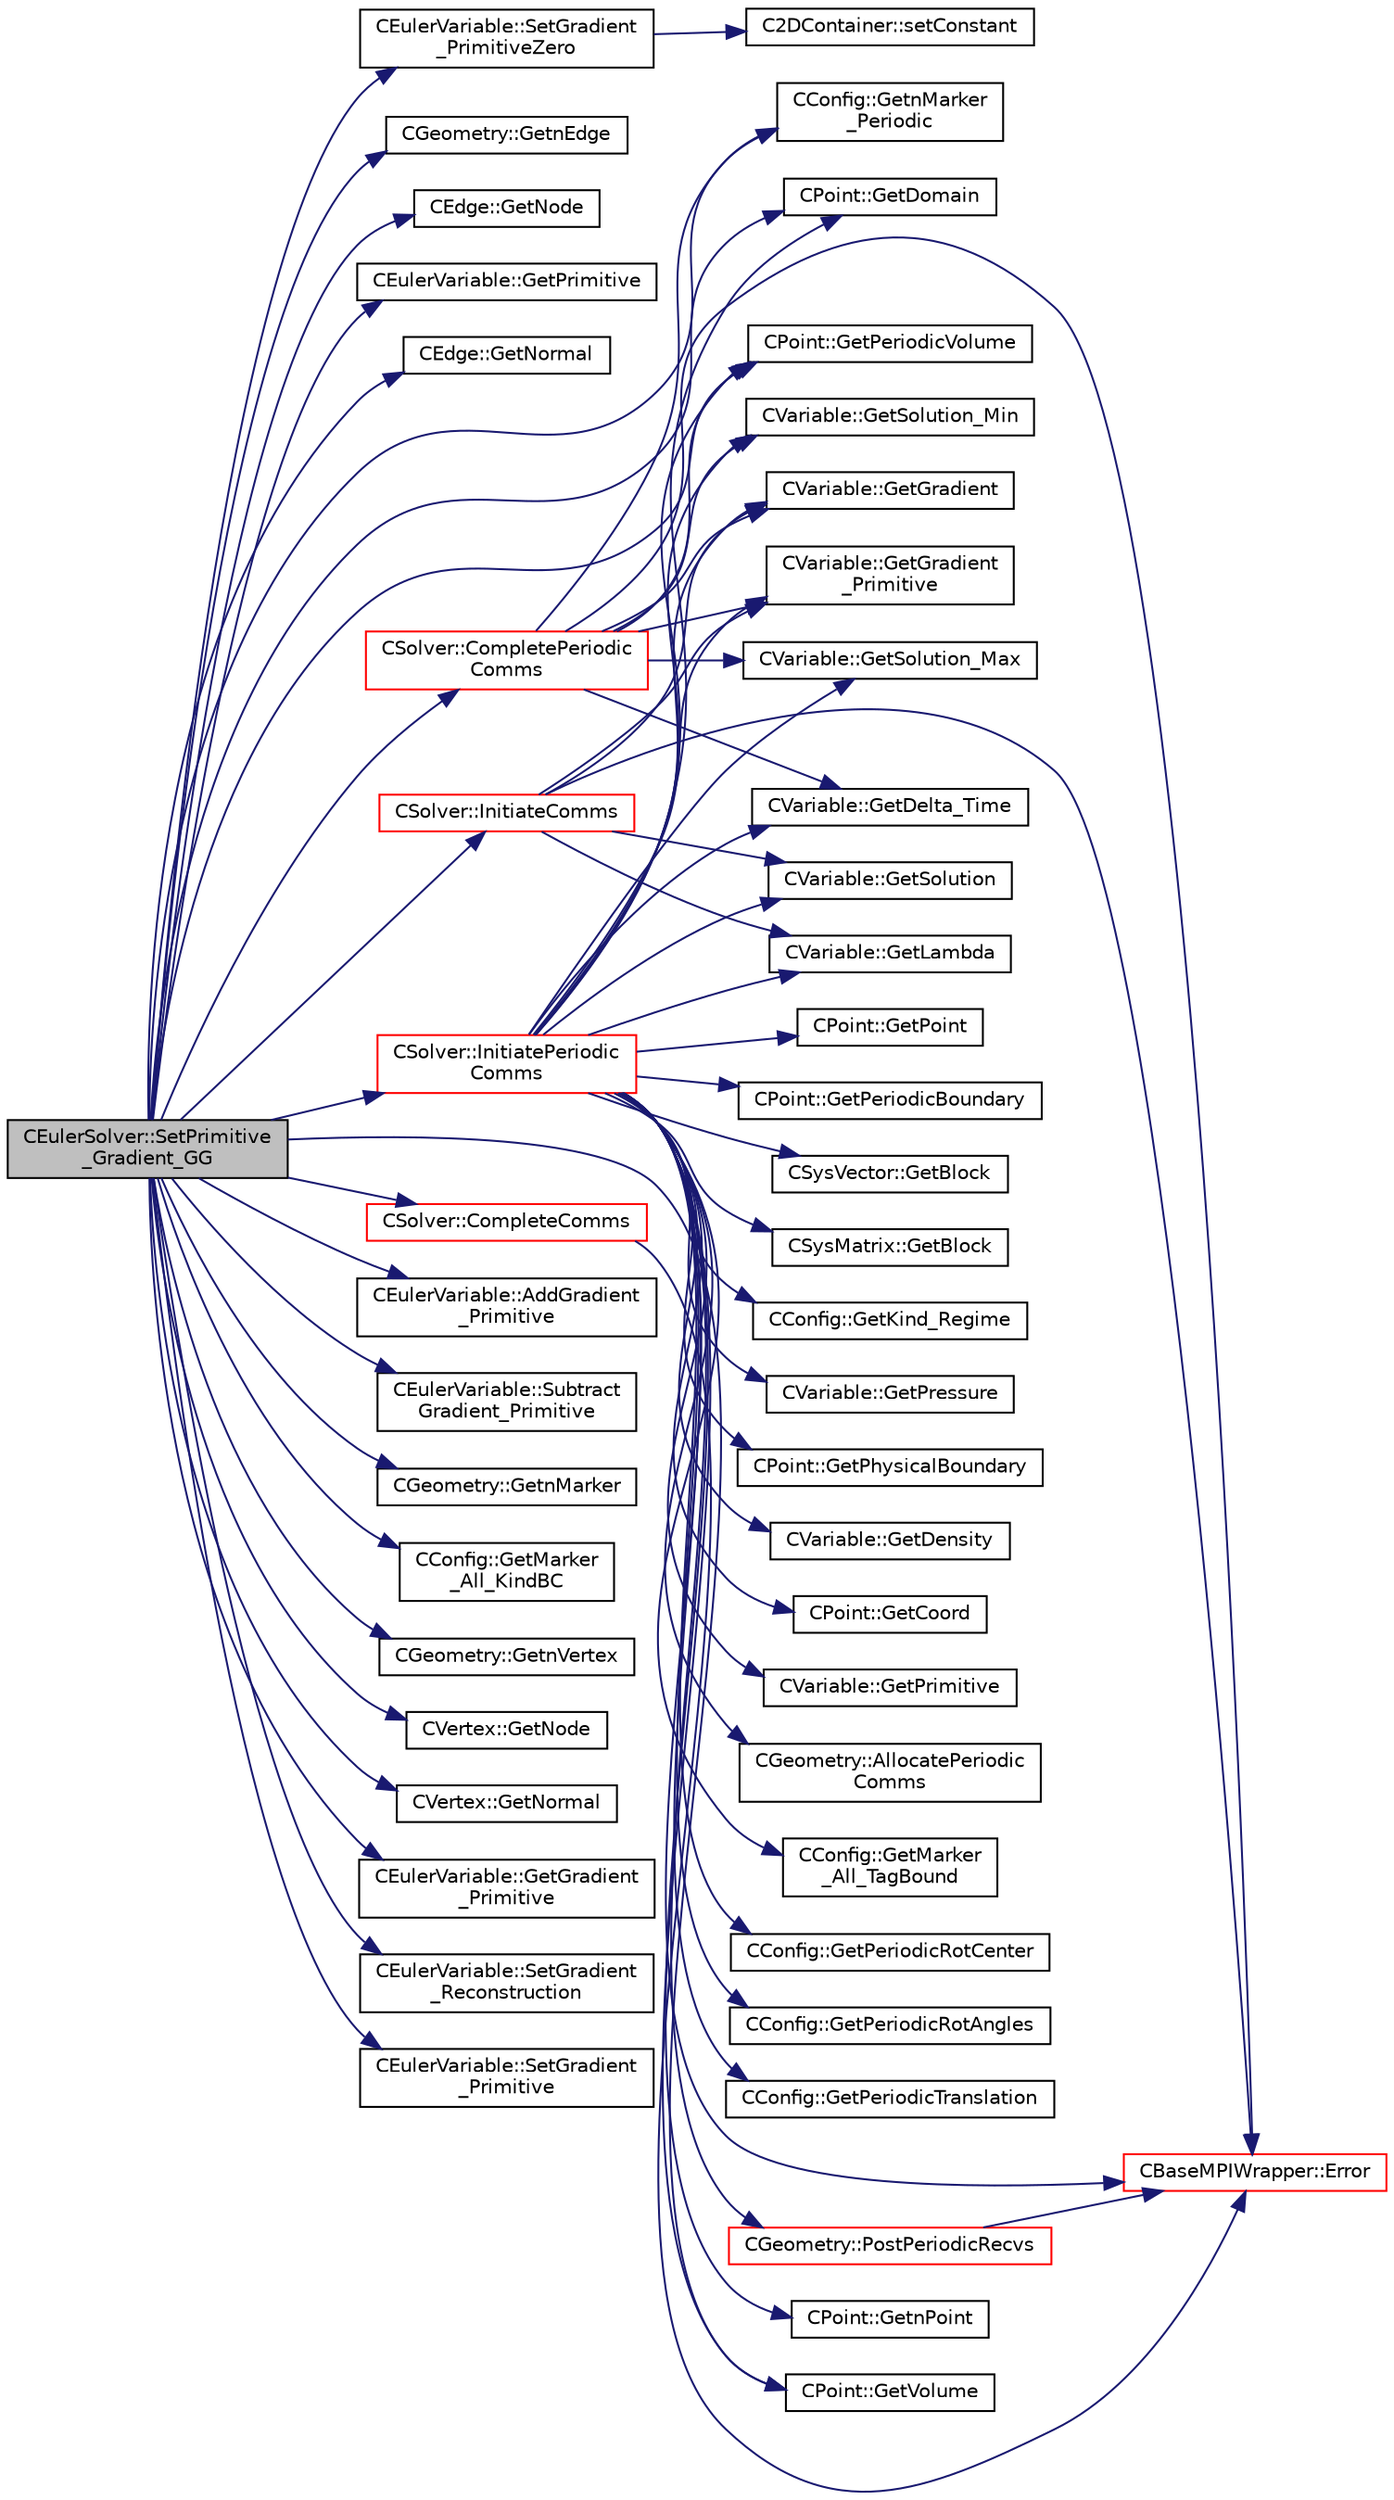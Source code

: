digraph "CEulerSolver::SetPrimitive_Gradient_GG"
{
  edge [fontname="Helvetica",fontsize="10",labelfontname="Helvetica",labelfontsize="10"];
  node [fontname="Helvetica",fontsize="10",shape=record];
  rankdir="LR";
  Node3454 [label="CEulerSolver::SetPrimitive\l_Gradient_GG",height=0.2,width=0.4,color="black", fillcolor="grey75", style="filled", fontcolor="black"];
  Node3454 -> Node3455 [color="midnightblue",fontsize="10",style="solid",fontname="Helvetica"];
  Node3455 [label="CEulerVariable::SetGradient\l_PrimitiveZero",height=0.2,width=0.4,color="black", fillcolor="white", style="filled",URL="$class_c_euler_variable.html#a188b0fcfb0934ab6afe4fe235ba36e02",tooltip="Set to zero the gradient of the primitive variables. "];
  Node3455 -> Node3456 [color="midnightblue",fontsize="10",style="solid",fontname="Helvetica"];
  Node3456 [label="C2DContainer::setConstant",height=0.2,width=0.4,color="black", fillcolor="white", style="filled",URL="$class_c2_d_container.html#ab9f8a545ab85abdd3291f0f65b4f411b",tooltip="Set value of all entries to \"value\". "];
  Node3454 -> Node3457 [color="midnightblue",fontsize="10",style="solid",fontname="Helvetica"];
  Node3457 [label="CGeometry::GetnEdge",height=0.2,width=0.4,color="black", fillcolor="white", style="filled",URL="$class_c_geometry.html#a7d6e1e1d1e46da8f55ecbe1a9380530a",tooltip="Get number of edges. "];
  Node3454 -> Node3458 [color="midnightblue",fontsize="10",style="solid",fontname="Helvetica"];
  Node3458 [label="CEdge::GetNode",height=0.2,width=0.4,color="black", fillcolor="white", style="filled",URL="$class_c_edge.html#aee33b61d646e3fe59a4e23284ab1bf33",tooltip="Get the nodes of the edge. "];
  Node3454 -> Node3459 [color="midnightblue",fontsize="10",style="solid",fontname="Helvetica"];
  Node3459 [label="CEulerVariable::GetPrimitive",height=0.2,width=0.4,color="black", fillcolor="white", style="filled",URL="$class_c_euler_variable.html#ac74de02753701aa447cd3e125d8cab7d",tooltip="Get the primitive variables. "];
  Node3454 -> Node3460 [color="midnightblue",fontsize="10",style="solid",fontname="Helvetica"];
  Node3460 [label="CEdge::GetNormal",height=0.2,width=0.4,color="black", fillcolor="white", style="filled",URL="$class_c_edge.html#ada210a6f0643f444e7e491fc4ed9e662",tooltip="Copy the the normal vector of a face. "];
  Node3454 -> Node3461 [color="midnightblue",fontsize="10",style="solid",fontname="Helvetica"];
  Node3461 [label="CPoint::GetDomain",height=0.2,width=0.4,color="black", fillcolor="white", style="filled",URL="$class_c_point.html#a1d7e22a60d4cfef356af1cba2bab3e55",tooltip="For parallel computation, its indicates if a point must be computed or not. "];
  Node3454 -> Node3462 [color="midnightblue",fontsize="10",style="solid",fontname="Helvetica"];
  Node3462 [label="CEulerVariable::AddGradient\l_Primitive",height=0.2,width=0.4,color="black", fillcolor="white", style="filled",URL="$class_c_euler_variable.html#afca0f29b9ebe1b4d64c2341540505b80",tooltip="Add value to the gradient of the primitive variables. "];
  Node3454 -> Node3463 [color="midnightblue",fontsize="10",style="solid",fontname="Helvetica"];
  Node3463 [label="CEulerVariable::Subtract\lGradient_Primitive",height=0.2,width=0.4,color="black", fillcolor="white", style="filled",URL="$class_c_euler_variable.html#a51818bf8603e905f392213b5337742da",tooltip="Subtract value to the gradient of the primitive variables. "];
  Node3454 -> Node3464 [color="midnightblue",fontsize="10",style="solid",fontname="Helvetica"];
  Node3464 [label="CGeometry::GetnMarker",height=0.2,width=0.4,color="black", fillcolor="white", style="filled",URL="$class_c_geometry.html#a3c899d1370312702c189a8ee95a63ef7",tooltip="Get number of markers. "];
  Node3454 -> Node3465 [color="midnightblue",fontsize="10",style="solid",fontname="Helvetica"];
  Node3465 [label="CConfig::GetMarker\l_All_KindBC",height=0.2,width=0.4,color="black", fillcolor="white", style="filled",URL="$class_c_config.html#a57d43acc1457d2d27095ce006218862e",tooltip="Get the kind of boundary for each marker. "];
  Node3454 -> Node3466 [color="midnightblue",fontsize="10",style="solid",fontname="Helvetica"];
  Node3466 [label="CGeometry::GetnVertex",height=0.2,width=0.4,color="black", fillcolor="white", style="filled",URL="$class_c_geometry.html#a55427e474834af1941e13750b17975be",tooltip="Get number of vertices. "];
  Node3454 -> Node3467 [color="midnightblue",fontsize="10",style="solid",fontname="Helvetica"];
  Node3467 [label="CVertex::GetNode",height=0.2,width=0.4,color="black", fillcolor="white", style="filled",URL="$class_c_vertex.html#a95c513bf927464157ed96b6c79779a1f",tooltip="Get the node of the vertex. "];
  Node3454 -> Node3468 [color="midnightblue",fontsize="10",style="solid",fontname="Helvetica"];
  Node3468 [label="CVertex::GetNormal",height=0.2,width=0.4,color="black", fillcolor="white", style="filled",URL="$class_c_vertex.html#a0d289163c6f3384822fcb9ae86fc1c39",tooltip="Copy the the normal vector of a face. "];
  Node3454 -> Node3469 [color="midnightblue",fontsize="10",style="solid",fontname="Helvetica"];
  Node3469 [label="CConfig::GetnMarker\l_Periodic",height=0.2,width=0.4,color="black", fillcolor="white", style="filled",URL="$class_c_config.html#acb987cc89f9d201ece1b664c2a2a594d",tooltip="Get the total number of periodic markers. "];
  Node3454 -> Node3470 [color="midnightblue",fontsize="10",style="solid",fontname="Helvetica"];
  Node3470 [label="CSolver::InitiatePeriodic\lComms",height=0.2,width=0.4,color="red", fillcolor="white", style="filled",URL="$class_c_solver.html#aab8e1cac165d11ef85d9dd5588b3ea03",tooltip="Routine to load a solver quantity into the data structures for MPI periodic communication and to laun..."];
  Node3470 -> Node3471 [color="midnightblue",fontsize="10",style="solid",fontname="Helvetica"];
  Node3471 [label="CBaseMPIWrapper::Error",height=0.2,width=0.4,color="red", fillcolor="white", style="filled",URL="$class_c_base_m_p_i_wrapper.html#a04457c47629bda56704e6a8804833eeb"];
  Node3470 -> Node3473 [color="midnightblue",fontsize="10",style="solid",fontname="Helvetica"];
  Node3473 [label="CGeometry::AllocatePeriodic\lComms",height=0.2,width=0.4,color="black", fillcolor="white", style="filled",URL="$class_c_geometry.html#a3c81679606eb3deaf3bd0c4294a80eae",tooltip="Routine to allocate buffers for periodic communications. Also called to dynamically reallocate if not..."];
  Node3470 -> Node3474 [color="midnightblue",fontsize="10",style="solid",fontname="Helvetica"];
  Node3474 [label="CGeometry::PostPeriodicRecvs",height=0.2,width=0.4,color="red", fillcolor="white", style="filled",URL="$class_c_geometry.html#af70a67a8eee173285714b2eb5b819f46",tooltip="Routine to launch non-blocking recvs only for all periodic communication with neighboring partitions..."];
  Node3474 -> Node3471 [color="midnightblue",fontsize="10",style="solid",fontname="Helvetica"];
  Node3470 -> Node3476 [color="midnightblue",fontsize="10",style="solid",fontname="Helvetica"];
  Node3476 [label="CConfig::GetMarker\l_All_TagBound",height=0.2,width=0.4,color="black", fillcolor="white", style="filled",URL="$class_c_config.html#a967e969a3beb24bb6e57d7036af003be",tooltip="Get the index of the surface defined in the geometry file. "];
  Node3470 -> Node3477 [color="midnightblue",fontsize="10",style="solid",fontname="Helvetica"];
  Node3477 [label="CConfig::GetPeriodicRotCenter",height=0.2,width=0.4,color="black", fillcolor="white", style="filled",URL="$class_c_config.html#a69c3c48e964a0d99ed7c0e73c679167a",tooltip="Center of rotation for a rotational periodic boundary. "];
  Node3470 -> Node3478 [color="midnightblue",fontsize="10",style="solid",fontname="Helvetica"];
  Node3478 [label="CConfig::GetPeriodicRotAngles",height=0.2,width=0.4,color="black", fillcolor="white", style="filled",URL="$class_c_config.html#a8b427e418c23b7e25da647fb21024098",tooltip="Angles of rotation for a rotational periodic boundary. "];
  Node3470 -> Node3479 [color="midnightblue",fontsize="10",style="solid",fontname="Helvetica"];
  Node3479 [label="CConfig::GetPeriodicTranslation",height=0.2,width=0.4,color="black", fillcolor="white", style="filled",URL="$class_c_config.html#a5e243bf56db6d47df20d342167350f32",tooltip="Translation vector for a rotational periodic boundary. "];
  Node3470 -> Node3480 [color="midnightblue",fontsize="10",style="solid",fontname="Helvetica"];
  Node3480 [label="CPoint::GetVolume",height=0.2,width=0.4,color="black", fillcolor="white", style="filled",URL="$class_c_point.html#a3c526a15e767c7de9cf163800aa581e5",tooltip="Get area or volume of the control volume. "];
  Node3470 -> Node3481 [color="midnightblue",fontsize="10",style="solid",fontname="Helvetica"];
  Node3481 [label="CPoint::GetPeriodicVolume",height=0.2,width=0.4,color="black", fillcolor="white", style="filled",URL="$class_c_point.html#a2d3f78f1d6fc4783b1d8a0bd10100b38",tooltip="Get the missing component of area or volume for a control volume on a periodic marker. "];
  Node3470 -> Node3482 [color="midnightblue",fontsize="10",style="solid",fontname="Helvetica"];
  Node3482 [label="CPoint::GetnPoint",height=0.2,width=0.4,color="black", fillcolor="white", style="filled",URL="$class_c_point.html#adbb78f3c01711ed0349897f845e3f2d8",tooltip="Get the number of points that compose the control volume. "];
  Node3470 -> Node3483 [color="midnightblue",fontsize="10",style="solid",fontname="Helvetica"];
  Node3483 [label="CPoint::GetPoint",height=0.2,width=0.4,color="black", fillcolor="white", style="filled",URL="$class_c_point.html#aab08fdab4e59c01d822afca5335a86af",tooltip="Get all the points that compose the control volume. "];
  Node3470 -> Node3484 [color="midnightblue",fontsize="10",style="solid",fontname="Helvetica"];
  Node3484 [label="CPoint::GetPeriodicBoundary",height=0.2,width=0.4,color="black", fillcolor="white", style="filled",URL="$class_c_point.html#ac242cdddc7cef6211b26e7c3098895d2",tooltip="Provides information about if a point belongs to a periodic boundary (without MPI). "];
  Node3470 -> Node3485 [color="midnightblue",fontsize="10",style="solid",fontname="Helvetica"];
  Node3485 [label="CSysVector::GetBlock",height=0.2,width=0.4,color="black", fillcolor="white", style="filled",URL="$class_c_sys_vector.html#a0f53b910eb47537bbedcade1fa4b7e5e",tooltip="Get the value of the residual. "];
  Node3470 -> Node3486 [color="midnightblue",fontsize="10",style="solid",fontname="Helvetica"];
  Node3486 [label="CVariable::GetDelta_Time",height=0.2,width=0.4,color="black", fillcolor="white", style="filled",URL="$class_c_variable.html#aef3ea2cd0a87d55835bb2bd332678489",tooltip="Get the value of the time step. "];
  Node3470 -> Node3487 [color="midnightblue",fontsize="10",style="solid",fontname="Helvetica"];
  Node3487 [label="CSysMatrix::GetBlock",height=0.2,width=0.4,color="black", fillcolor="white", style="filled",URL="$class_c_sys_matrix.html#a9ec390e1dd36f2e71ecbac8f73805d57",tooltip="Get a pointer to the start of block \"ij\". "];
  Node3470 -> Node3488 [color="midnightblue",fontsize="10",style="solid",fontname="Helvetica"];
  Node3488 [label="CVariable::GetSolution",height=0.2,width=0.4,color="black", fillcolor="white", style="filled",URL="$class_c_variable.html#a261483e39c23c1de7cb9aea7e917c121",tooltip="Get the solution. "];
  Node3470 -> Node3489 [color="midnightblue",fontsize="10",style="solid",fontname="Helvetica"];
  Node3489 [label="CConfig::GetKind_Regime",height=0.2,width=0.4,color="black", fillcolor="white", style="filled",URL="$class_c_config.html#a66ca7e620390a81cd49cd0a00716128e",tooltip="Governing equations of the flow (it can be different from the run time equation). ..."];
  Node3470 -> Node3490 [color="midnightblue",fontsize="10",style="solid",fontname="Helvetica"];
  Node3490 [label="CVariable::GetPressure",height=0.2,width=0.4,color="black", fillcolor="white", style="filled",URL="$class_c_variable.html#ad08820234eeedeb13105e603af2c67ad",tooltip="A virtual member. "];
  Node3470 -> Node3491 [color="midnightblue",fontsize="10",style="solid",fontname="Helvetica"];
  Node3491 [label="CPoint::GetPhysicalBoundary",height=0.2,width=0.4,color="black", fillcolor="white", style="filled",URL="$class_c_point.html#a4eb5465beab412d0783a22515db2174d",tooltip="Provides information about if a point belong to the physical boundaries (without MPI). "];
  Node3470 -> Node3461 [color="midnightblue",fontsize="10",style="solid",fontname="Helvetica"];
  Node3470 -> Node3492 [color="midnightblue",fontsize="10",style="solid",fontname="Helvetica"];
  Node3492 [label="CVariable::GetLambda",height=0.2,width=0.4,color="black", fillcolor="white", style="filled",URL="$class_c_variable.html#af0b6afbd2666eab791d902f50fc3e869",tooltip="Get the value of the spectral radius. "];
  Node3470 -> Node3493 [color="midnightblue",fontsize="10",style="solid",fontname="Helvetica"];
  Node3493 [label="CVariable::GetDensity",height=0.2,width=0.4,color="black", fillcolor="white", style="filled",URL="$class_c_variable.html#a4892ca545884011b7903a8e35c43b43f",tooltip="A virtual member. "];
  Node3470 -> Node3494 [color="midnightblue",fontsize="10",style="solid",fontname="Helvetica"];
  Node3494 [label="CVariable::GetGradient",height=0.2,width=0.4,color="black", fillcolor="white", style="filled",URL="$class_c_variable.html#a7b58da4a928d622e7c2d4b4db047769d",tooltip="Get the value of the solution gradient. "];
  Node3470 -> Node3495 [color="midnightblue",fontsize="10",style="solid",fontname="Helvetica"];
  Node3495 [label="CVariable::GetGradient\l_Primitive",height=0.2,width=0.4,color="black", fillcolor="white", style="filled",URL="$class_c_variable.html#a8b7f4e020a837b1fe639e8d875f964d5",tooltip="A virtual member. "];
  Node3470 -> Node3496 [color="midnightblue",fontsize="10",style="solid",fontname="Helvetica"];
  Node3496 [label="CPoint::GetCoord",height=0.2,width=0.4,color="black", fillcolor="white", style="filled",URL="$class_c_point.html#a95fe081d22e96e190cb3edcbf0d6525f",tooltip="Get the coordinates dor the control volume. "];
  Node3470 -> Node3497 [color="midnightblue",fontsize="10",style="solid",fontname="Helvetica"];
  Node3497 [label="CVariable::GetPrimitive",height=0.2,width=0.4,color="black", fillcolor="white", style="filled",URL="$class_c_variable.html#abe38982ec51efc8391ef27fc434f37ad",tooltip="A virtual member. "];
  Node3470 -> Node3498 [color="midnightblue",fontsize="10",style="solid",fontname="Helvetica"];
  Node3498 [label="CVariable::GetSolution_Min",height=0.2,width=0.4,color="black", fillcolor="white", style="filled",URL="$class_c_variable.html#adecad935b4b50fe524794f3bbfa7f98a",tooltip="Set the value of the preconditioner Beta. "];
  Node3470 -> Node3499 [color="midnightblue",fontsize="10",style="solid",fontname="Helvetica"];
  Node3499 [label="CVariable::GetSolution_Max",height=0.2,width=0.4,color="black", fillcolor="white", style="filled",URL="$class_c_variable.html#a235abab71725225217916a7c7720fc04",tooltip="Get the value of the min solution. "];
  Node3454 -> Node3504 [color="midnightblue",fontsize="10",style="solid",fontname="Helvetica"];
  Node3504 [label="CSolver::CompletePeriodic\lComms",height=0.2,width=0.4,color="red", fillcolor="white", style="filled",URL="$class_c_solver.html#a7e77df2076057995213de49d4ca2e7c7",tooltip="Routine to complete the set of non-blocking periodic communications launched by InitiatePeriodicComms..."];
  Node3504 -> Node3469 [color="midnightblue",fontsize="10",style="solid",fontname="Helvetica"];
  Node3504 -> Node3481 [color="midnightblue",fontsize="10",style="solid",fontname="Helvetica"];
  Node3504 -> Node3486 [color="midnightblue",fontsize="10",style="solid",fontname="Helvetica"];
  Node3504 -> Node3494 [color="midnightblue",fontsize="10",style="solid",fontname="Helvetica"];
  Node3504 -> Node3495 [color="midnightblue",fontsize="10",style="solid",fontname="Helvetica"];
  Node3504 -> Node3498 [color="midnightblue",fontsize="10",style="solid",fontname="Helvetica"];
  Node3504 -> Node3499 [color="midnightblue",fontsize="10",style="solid",fontname="Helvetica"];
  Node3504 -> Node3471 [color="midnightblue",fontsize="10",style="solid",fontname="Helvetica"];
  Node3454 -> Node3480 [color="midnightblue",fontsize="10",style="solid",fontname="Helvetica"];
  Node3454 -> Node3481 [color="midnightblue",fontsize="10",style="solid",fontname="Helvetica"];
  Node3454 -> Node3527 [color="midnightblue",fontsize="10",style="solid",fontname="Helvetica"];
  Node3527 [label="CEulerVariable::GetGradient\l_Primitive",height=0.2,width=0.4,color="black", fillcolor="white", style="filled",URL="$class_c_euler_variable.html#aa39d2190dcc9d3da62123afae3ea6e36",tooltip="Get the value of the primitive variables gradient. "];
  Node3454 -> Node3528 [color="midnightblue",fontsize="10",style="solid",fontname="Helvetica"];
  Node3528 [label="CEulerVariable::SetGradient\l_Reconstruction",height=0.2,width=0.4,color="black", fillcolor="white", style="filled",URL="$class_c_euler_variable.html#ad312f57351efe2bc4701bb2f88d9cba4",tooltip="Get the value of the reconstruction variables gradient at a node. "];
  Node3454 -> Node3529 [color="midnightblue",fontsize="10",style="solid",fontname="Helvetica"];
  Node3529 [label="CEulerVariable::SetGradient\l_Primitive",height=0.2,width=0.4,color="black", fillcolor="white", style="filled",URL="$class_c_euler_variable.html#a30a487b65d42c1e24cdcb20b2d724703",tooltip="Set the gradient of the primitive variables. "];
  Node3454 -> Node3530 [color="midnightblue",fontsize="10",style="solid",fontname="Helvetica"];
  Node3530 [label="CSolver::InitiateComms",height=0.2,width=0.4,color="red", fillcolor="white", style="filled",URL="$class_c_solver.html#a68ef94bc50683bd1f1d750b4a8cb7351",tooltip="Routine to load a solver quantity into the data structures for MPI point-to-point communication and t..."];
  Node3530 -> Node3471 [color="midnightblue",fontsize="10",style="solid",fontname="Helvetica"];
  Node3530 -> Node3488 [color="midnightblue",fontsize="10",style="solid",fontname="Helvetica"];
  Node3530 -> Node3492 [color="midnightblue",fontsize="10",style="solid",fontname="Helvetica"];
  Node3530 -> Node3494 [color="midnightblue",fontsize="10",style="solid",fontname="Helvetica"];
  Node3530 -> Node3495 [color="midnightblue",fontsize="10",style="solid",fontname="Helvetica"];
  Node3454 -> Node3550 [color="midnightblue",fontsize="10",style="solid",fontname="Helvetica"];
  Node3550 [label="CSolver::CompleteComms",height=0.2,width=0.4,color="red", fillcolor="white", style="filled",URL="$class_c_solver.html#a8d3046ad54e177f0705a2bff99c1cf16",tooltip="Routine to complete the set of non-blocking communications launched by InitiateComms() and unpacking ..."];
  Node3550 -> Node3471 [color="midnightblue",fontsize="10",style="solid",fontname="Helvetica"];
}
